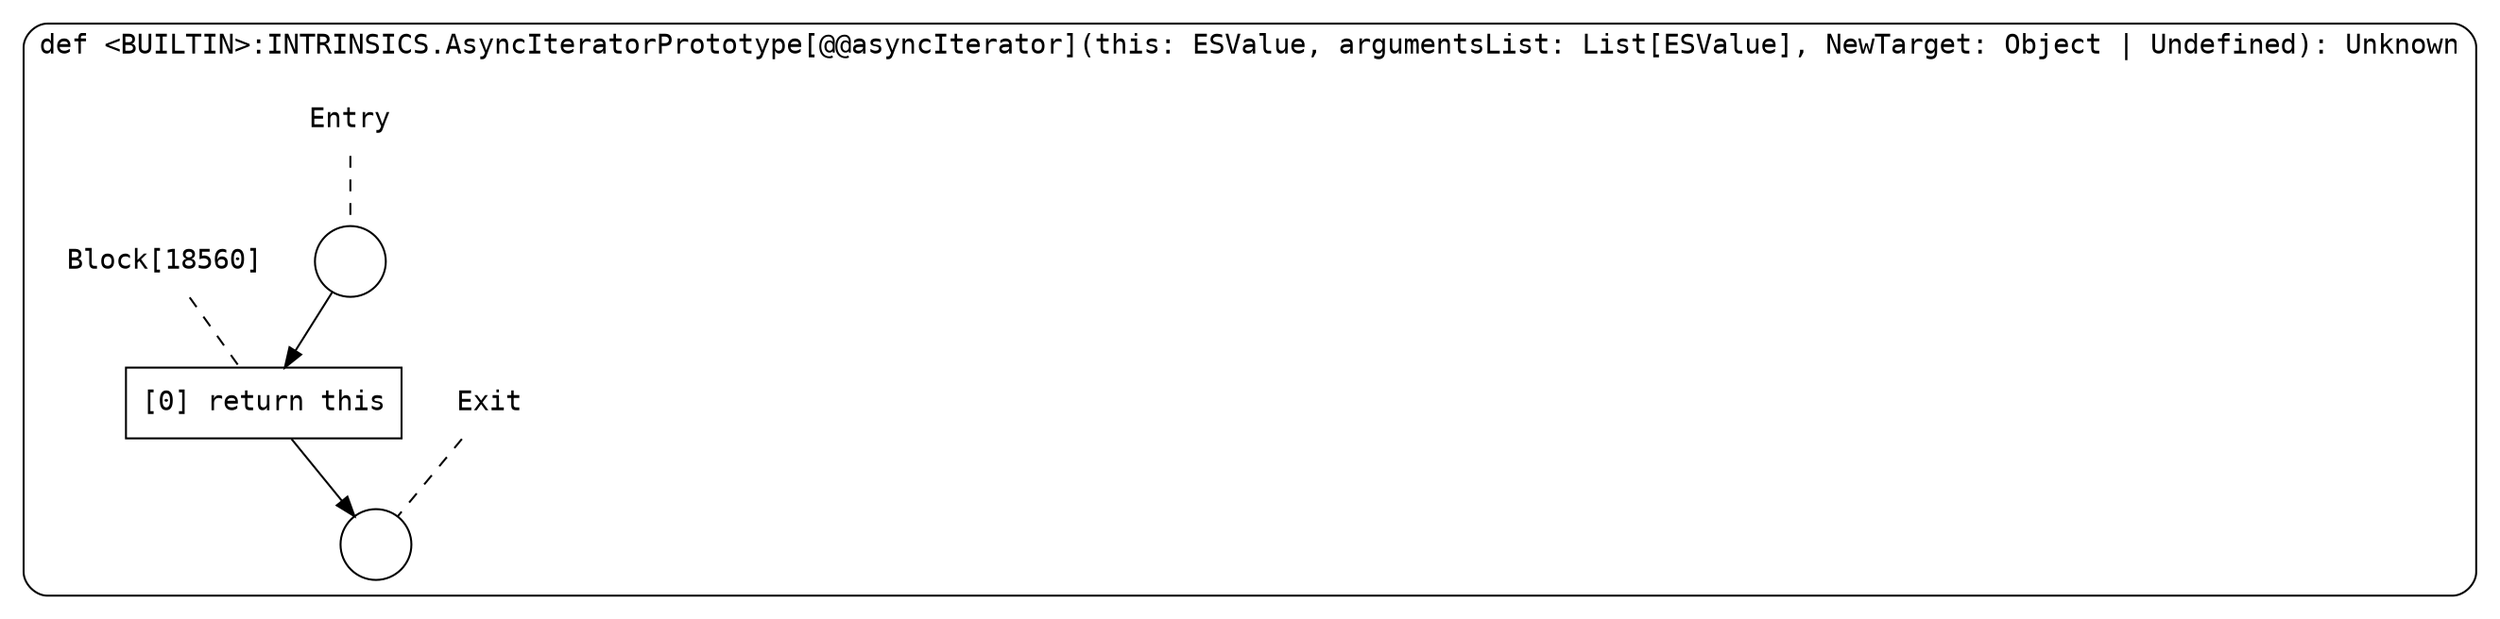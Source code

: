 digraph {
  graph [fontname = "Consolas"]
  node [fontname = "Consolas"]
  edge [fontname = "Consolas"]
  subgraph cluster2560 {
    label = "def <BUILTIN>:INTRINSICS.AsyncIteratorPrototype[@@asyncIterator](this: ESValue, argumentsList: List[ESValue], NewTarget: Object | Undefined): Unknown"
    style = rounded
    cluster2560_entry_name [shape=none, label=<<font color="black">Entry</font>>]
    cluster2560_entry_name -> cluster2560_entry [arrowhead=none, color="black", style=dashed]
    cluster2560_entry [shape=circle label=" " color="black" fillcolor="white" style=filled]
    cluster2560_entry -> node18560 [color="black"]
    cluster2560_exit_name [shape=none, label=<<font color="black">Exit</font>>]
    cluster2560_exit_name -> cluster2560_exit [arrowhead=none, color="black", style=dashed]
    cluster2560_exit [shape=circle label=" " color="black" fillcolor="white" style=filled]
    node18560_name [shape=none, label=<<font color="black">Block[18560]</font>>]
    node18560_name -> node18560 [arrowhead=none, color="black", style=dashed]
    node18560 [shape=box, label=<<font color="black">[0] return this<BR ALIGN="LEFT"/></font>> color="black" fillcolor="white", style=filled]
    node18560 -> cluster2560_exit [color="black"]
  }
}